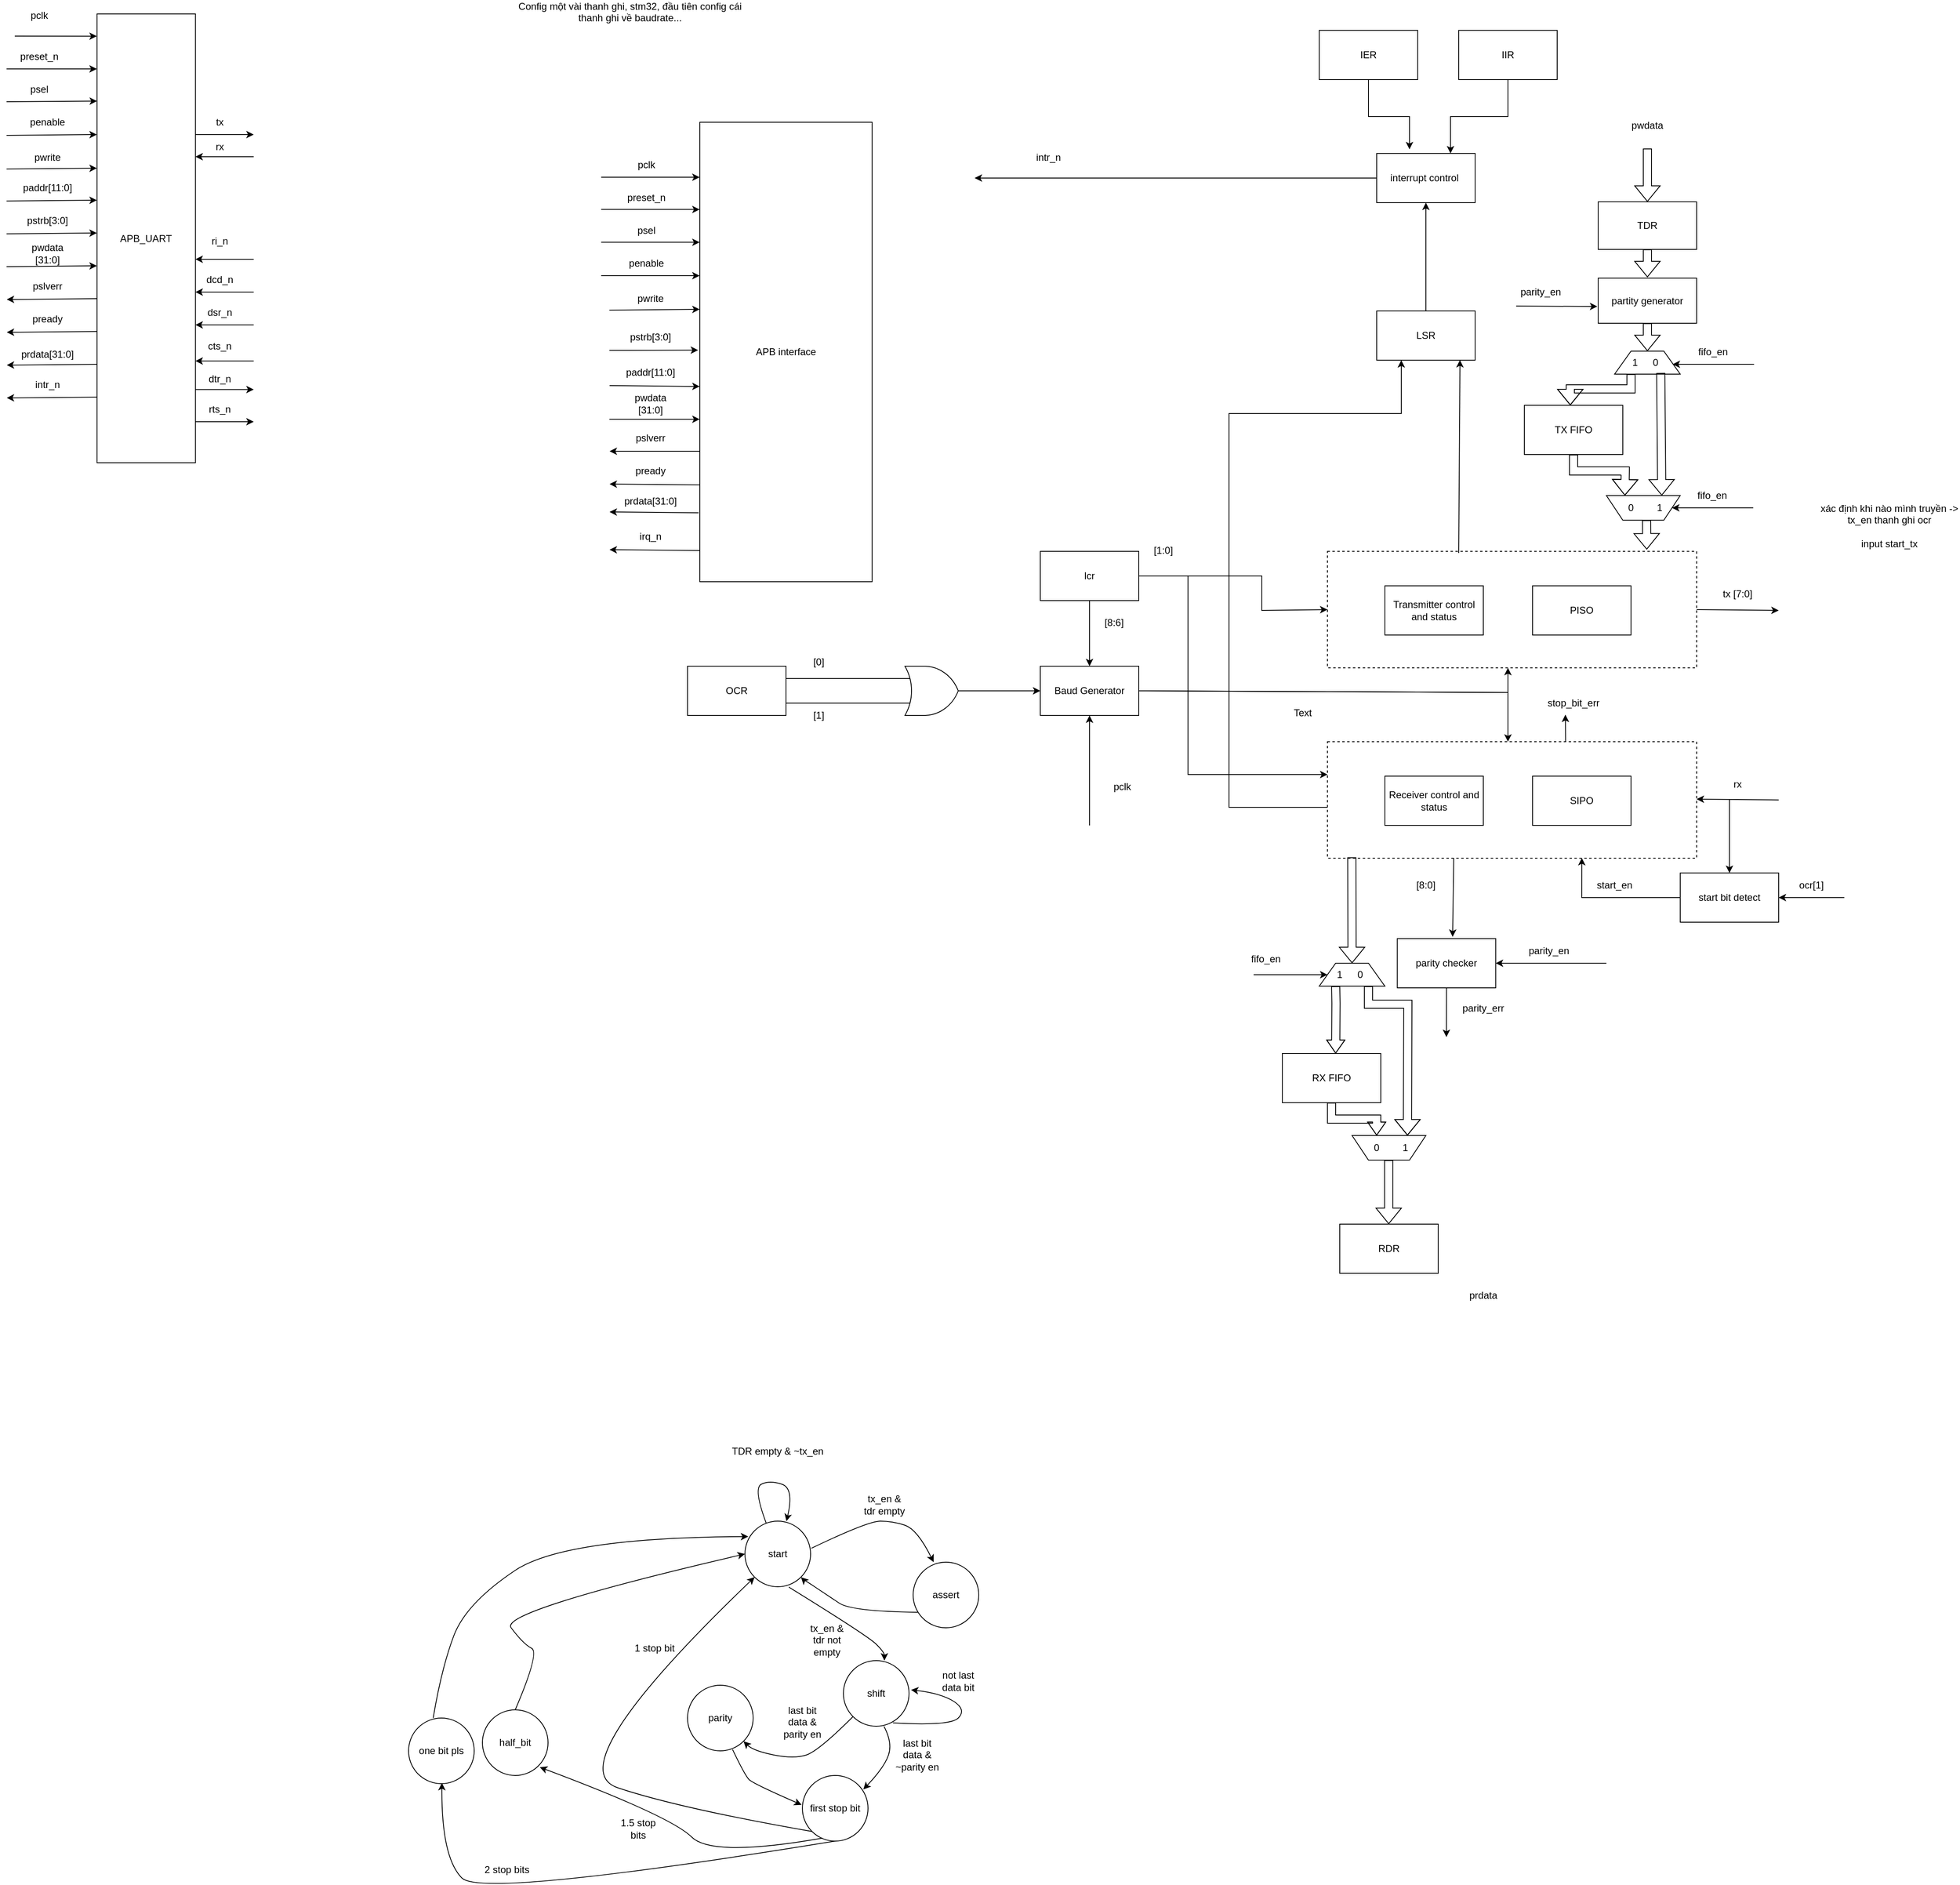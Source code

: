 <mxfile version="26.2.4">
  <diagram name="Page-1" id="np8F5yze64pvBMYvmyYH">
    <mxGraphModel dx="3768" dy="2157" grid="1" gridSize="10" guides="1" tooltips="1" connect="1" arrows="1" fold="1" page="1" pageScale="1" pageWidth="850" pageHeight="1100" math="0" shadow="0">
      <root>
        <mxCell id="0" />
        <mxCell id="1" parent="0" />
        <mxCell id="1VqnRmr5JCNI11UB_sJ3-29" value="APB_UART" style="rounded=0;whiteSpace=wrap;html=1;" parent="1" vertex="1">
          <mxGeometry x="-1129.76" y="-527" width="120" height="547" as="geometry" />
        </mxCell>
        <mxCell id="1VqnRmr5JCNI11UB_sJ3-30" value="" style="endArrow=classic;html=1;rounded=0;entryX=0;entryY=0.156;entryDx=0;entryDy=0;entryPerimeter=0;" parent="1" edge="1">
          <mxGeometry width="50" height="50" relative="1" as="geometry">
            <mxPoint x="-1230" y="-500" as="sourcePoint" />
            <mxPoint x="-1130" y="-499.92" as="targetPoint" />
          </mxGeometry>
        </mxCell>
        <mxCell id="1VqnRmr5JCNI11UB_sJ3-31" value="" style="endArrow=classic;html=1;rounded=0;exitX=0.99;exitY=0.123;exitDx=0;exitDy=0;exitPerimeter=0;" parent="1" edge="1">
          <mxGeometry width="50" height="50" relative="1" as="geometry">
            <mxPoint x="-1240" y="-460" as="sourcePoint" />
            <mxPoint x="-1130" y="-460" as="targetPoint" />
          </mxGeometry>
        </mxCell>
        <mxCell id="1VqnRmr5JCNI11UB_sJ3-35" value="pclk" style="text;html=1;align=center;verticalAlign=middle;whiteSpace=wrap;rounded=0;" parent="1" vertex="1">
          <mxGeometry x="-1230" y="-540" width="60" height="30" as="geometry" />
        </mxCell>
        <mxCell id="1VqnRmr5JCNI11UB_sJ3-36" value="preset_n" style="text;html=1;align=center;verticalAlign=middle;whiteSpace=wrap;rounded=0;" parent="1" vertex="1">
          <mxGeometry x="-1230" y="-490" width="60" height="30" as="geometry" />
        </mxCell>
        <mxCell id="1VqnRmr5JCNI11UB_sJ3-37" value="" style="endArrow=classic;html=1;rounded=0;exitX=0.99;exitY=0.123;exitDx=0;exitDy=0;exitPerimeter=0;entryX=0.002;entryY=0.34;entryDx=0;entryDy=0;entryPerimeter=0;" parent="1" edge="1">
          <mxGeometry width="50" height="50" relative="1" as="geometry">
            <mxPoint x="-1240" y="-420" as="sourcePoint" />
            <mxPoint x="-1129.76" y="-420.8" as="targetPoint" />
          </mxGeometry>
        </mxCell>
        <mxCell id="1VqnRmr5JCNI11UB_sJ3-38" value="psel" style="text;html=1;align=center;verticalAlign=middle;whiteSpace=wrap;rounded=0;" parent="1" vertex="1">
          <mxGeometry x="-1230" y="-450" width="60" height="30" as="geometry" />
        </mxCell>
        <mxCell id="1VqnRmr5JCNI11UB_sJ3-43" value="" style="endArrow=classic;html=1;rounded=0;exitX=0.99;exitY=0.123;exitDx=0;exitDy=0;exitPerimeter=0;entryX=0.002;entryY=0.34;entryDx=0;entryDy=0;entryPerimeter=0;" parent="1" edge="1">
          <mxGeometry width="50" height="50" relative="1" as="geometry">
            <mxPoint x="-1240" y="-379" as="sourcePoint" />
            <mxPoint x="-1130" y="-380" as="targetPoint" />
          </mxGeometry>
        </mxCell>
        <mxCell id="1VqnRmr5JCNI11UB_sJ3-44" value="penable" style="text;html=1;align=center;verticalAlign=middle;whiteSpace=wrap;rounded=0;" parent="1" vertex="1">
          <mxGeometry x="-1220" y="-410" width="60" height="30" as="geometry" />
        </mxCell>
        <mxCell id="1VqnRmr5JCNI11UB_sJ3-45" value="" style="endArrow=classic;html=1;rounded=0;exitX=0.99;exitY=0.123;exitDx=0;exitDy=0;exitPerimeter=0;entryX=0.002;entryY=0.34;entryDx=0;entryDy=0;entryPerimeter=0;" parent="1" edge="1">
          <mxGeometry width="50" height="50" relative="1" as="geometry">
            <mxPoint x="-1240" y="-338" as="sourcePoint" />
            <mxPoint x="-1130" y="-339" as="targetPoint" />
          </mxGeometry>
        </mxCell>
        <mxCell id="1VqnRmr5JCNI11UB_sJ3-46" value="pwrite" style="text;html=1;align=center;verticalAlign=middle;whiteSpace=wrap;rounded=0;" parent="1" vertex="1">
          <mxGeometry x="-1220" y="-367" width="60" height="30" as="geometry" />
        </mxCell>
        <mxCell id="1VqnRmr5JCNI11UB_sJ3-47" value="" style="endArrow=classic;html=1;rounded=0;exitX=0.99;exitY=0.123;exitDx=0;exitDy=0;exitPerimeter=0;entryX=0.002;entryY=0.34;entryDx=0;entryDy=0;entryPerimeter=0;" parent="1" edge="1">
          <mxGeometry width="50" height="50" relative="1" as="geometry">
            <mxPoint x="-1240" y="-299" as="sourcePoint" />
            <mxPoint x="-1130" y="-300" as="targetPoint" />
          </mxGeometry>
        </mxCell>
        <mxCell id="1VqnRmr5JCNI11UB_sJ3-48" value="paddr[11:0]" style="text;html=1;align=center;verticalAlign=middle;whiteSpace=wrap;rounded=0;" parent="1" vertex="1">
          <mxGeometry x="-1220" y="-330" width="60" height="30" as="geometry" />
        </mxCell>
        <mxCell id="1VqnRmr5JCNI11UB_sJ3-49" value="" style="endArrow=classic;html=1;rounded=0;exitX=0.99;exitY=0.123;exitDx=0;exitDy=0;exitPerimeter=0;entryX=0.002;entryY=0.34;entryDx=0;entryDy=0;entryPerimeter=0;" parent="1" edge="1">
          <mxGeometry width="50" height="50" relative="1" as="geometry">
            <mxPoint x="-1240" y="-259" as="sourcePoint" />
            <mxPoint x="-1130" y="-260" as="targetPoint" />
          </mxGeometry>
        </mxCell>
        <mxCell id="1VqnRmr5JCNI11UB_sJ3-50" value="pstrb[3:0]" style="text;html=1;align=center;verticalAlign=middle;whiteSpace=wrap;rounded=0;" parent="1" vertex="1">
          <mxGeometry x="-1220" y="-290" width="60" height="30" as="geometry" />
        </mxCell>
        <mxCell id="1VqnRmr5JCNI11UB_sJ3-51" value="" style="endArrow=classic;html=1;rounded=0;exitX=0.99;exitY=0.123;exitDx=0;exitDy=0;exitPerimeter=0;entryX=0.002;entryY=0.34;entryDx=0;entryDy=0;entryPerimeter=0;" parent="1" edge="1">
          <mxGeometry width="50" height="50" relative="1" as="geometry">
            <mxPoint x="-1240" y="-219" as="sourcePoint" />
            <mxPoint x="-1130" y="-220" as="targetPoint" />
          </mxGeometry>
        </mxCell>
        <mxCell id="1VqnRmr5JCNI11UB_sJ3-52" value="pwdata [31:0]" style="text;html=1;align=center;verticalAlign=middle;whiteSpace=wrap;rounded=0;" parent="1" vertex="1">
          <mxGeometry x="-1220" y="-250" width="60" height="30" as="geometry" />
        </mxCell>
        <mxCell id="1VqnRmr5JCNI11UB_sJ3-53" value="" style="endArrow=classic;html=1;rounded=0;exitX=0.99;exitY=0.123;exitDx=0;exitDy=0;exitPerimeter=0;entryX=0.002;entryY=0.34;entryDx=0;entryDy=0;entryPerimeter=0;" parent="1" edge="1">
          <mxGeometry width="50" height="50" relative="1" as="geometry">
            <mxPoint x="-1129.76" y="-180" as="sourcePoint" />
            <mxPoint x="-1239.76" y="-179" as="targetPoint" />
          </mxGeometry>
        </mxCell>
        <mxCell id="1VqnRmr5JCNI11UB_sJ3-54" value="pslverr" style="text;html=1;align=center;verticalAlign=middle;whiteSpace=wrap;rounded=0;" parent="1" vertex="1">
          <mxGeometry x="-1220" y="-210" width="60" height="30" as="geometry" />
        </mxCell>
        <mxCell id="1VqnRmr5JCNI11UB_sJ3-56" value="" style="endArrow=classic;html=1;rounded=0;exitX=0.99;exitY=0.123;exitDx=0;exitDy=0;exitPerimeter=0;entryX=0.002;entryY=0.34;entryDx=0;entryDy=0;entryPerimeter=0;" parent="1" edge="1">
          <mxGeometry width="50" height="50" relative="1" as="geometry">
            <mxPoint x="-1129.76" y="-140" as="sourcePoint" />
            <mxPoint x="-1239.76" y="-139" as="targetPoint" />
          </mxGeometry>
        </mxCell>
        <mxCell id="1VqnRmr5JCNI11UB_sJ3-57" value="pready" style="text;html=1;align=center;verticalAlign=middle;whiteSpace=wrap;rounded=0;" parent="1" vertex="1">
          <mxGeometry x="-1220" y="-170" width="60" height="30" as="geometry" />
        </mxCell>
        <mxCell id="1VqnRmr5JCNI11UB_sJ3-58" value="" style="endArrow=classic;html=1;rounded=0;exitX=0.99;exitY=0.123;exitDx=0;exitDy=0;exitPerimeter=0;entryX=0.002;entryY=0.34;entryDx=0;entryDy=0;entryPerimeter=0;" parent="1" edge="1">
          <mxGeometry width="50" height="50" relative="1" as="geometry">
            <mxPoint x="-1129.76" y="-100" as="sourcePoint" />
            <mxPoint x="-1239.76" y="-99" as="targetPoint" />
          </mxGeometry>
        </mxCell>
        <mxCell id="1VqnRmr5JCNI11UB_sJ3-59" value="prdata[31:0]" style="text;html=1;align=center;verticalAlign=middle;whiteSpace=wrap;rounded=0;" parent="1" vertex="1">
          <mxGeometry x="-1220" y="-127" width="60" height="30" as="geometry" />
        </mxCell>
        <mxCell id="1VqnRmr5JCNI11UB_sJ3-64" value="" style="endArrow=classic;html=1;rounded=0;exitX=0.99;exitY=0.156;exitDx=0;exitDy=0;exitPerimeter=0;" parent="1" edge="1">
          <mxGeometry width="50" height="50" relative="1" as="geometry">
            <mxPoint x="-1009.76" y="-380" as="sourcePoint" />
            <mxPoint x="-938.76" y="-380" as="targetPoint" />
          </mxGeometry>
        </mxCell>
        <mxCell id="1VqnRmr5JCNI11UB_sJ3-65" value="tx" style="text;html=1;align=center;verticalAlign=middle;whiteSpace=wrap;rounded=0;" parent="1" vertex="1">
          <mxGeometry x="-1009.76" y="-410" width="60" height="30" as="geometry" />
        </mxCell>
        <mxCell id="1VqnRmr5JCNI11UB_sJ3-71" value="" style="endArrow=classic;html=1;rounded=0;exitX=0.99;exitY=0.156;exitDx=0;exitDy=0;exitPerimeter=0;" parent="1" edge="1">
          <mxGeometry width="50" height="50" relative="1" as="geometry">
            <mxPoint x="-938.76" y="-228" as="sourcePoint" />
            <mxPoint x="-1009.76" y="-228" as="targetPoint" />
          </mxGeometry>
        </mxCell>
        <mxCell id="1VqnRmr5JCNI11UB_sJ3-72" value="ri_n" style="text;html=1;align=center;verticalAlign=middle;whiteSpace=wrap;rounded=0;" parent="1" vertex="1">
          <mxGeometry x="-1009.76" y="-265" width="60" height="30" as="geometry" />
        </mxCell>
        <mxCell id="1VqnRmr5JCNI11UB_sJ3-73" value="" style="endArrow=classic;html=1;rounded=0;exitX=0.99;exitY=0.156;exitDx=0;exitDy=0;exitPerimeter=0;" parent="1" edge="1">
          <mxGeometry width="50" height="50" relative="1" as="geometry">
            <mxPoint x="-938.76" y="-188" as="sourcePoint" />
            <mxPoint x="-1009.76" y="-188" as="targetPoint" />
          </mxGeometry>
        </mxCell>
        <mxCell id="1VqnRmr5JCNI11UB_sJ3-74" value="dcd_n" style="text;html=1;align=center;verticalAlign=middle;whiteSpace=wrap;rounded=0;" parent="1" vertex="1">
          <mxGeometry x="-1009.76" y="-218" width="60" height="30" as="geometry" />
        </mxCell>
        <mxCell id="1VqnRmr5JCNI11UB_sJ3-75" value="" style="endArrow=classic;html=1;rounded=0;exitX=0.99;exitY=0.156;exitDx=0;exitDy=0;exitPerimeter=0;" parent="1" edge="1">
          <mxGeometry width="50" height="50" relative="1" as="geometry">
            <mxPoint x="-938.76" y="-148" as="sourcePoint" />
            <mxPoint x="-1009.76" y="-148" as="targetPoint" />
          </mxGeometry>
        </mxCell>
        <mxCell id="1VqnRmr5JCNI11UB_sJ3-76" value="dsr_n" style="text;html=1;align=center;verticalAlign=middle;whiteSpace=wrap;rounded=0;" parent="1" vertex="1">
          <mxGeometry x="-1009.76" y="-178" width="60" height="30" as="geometry" />
        </mxCell>
        <mxCell id="1VqnRmr5JCNI11UB_sJ3-77" value="APB interface" style="rounded=0;whiteSpace=wrap;html=1;" parent="1" vertex="1">
          <mxGeometry x="-395" y="-395" width="210" height="560" as="geometry" />
        </mxCell>
        <mxCell id="1VqnRmr5JCNI11UB_sJ3-79" value="" style="endArrow=classic;html=1;rounded=0;" parent="1" edge="1">
          <mxGeometry width="50" height="50" relative="1" as="geometry">
            <mxPoint x="-515.24" y="-328" as="sourcePoint" />
            <mxPoint x="-395.24" y="-328" as="targetPoint" />
          </mxGeometry>
        </mxCell>
        <mxCell id="1VqnRmr5JCNI11UB_sJ3-80" value="pclk" style="text;html=1;align=center;verticalAlign=middle;whiteSpace=wrap;rounded=0;" parent="1" vertex="1">
          <mxGeometry x="-490.24" y="-358" width="60" height="30" as="geometry" />
        </mxCell>
        <mxCell id="1VqnRmr5JCNI11UB_sJ3-82" value="" style="endArrow=classic;html=1;rounded=0;" parent="1" edge="1">
          <mxGeometry width="50" height="50" relative="1" as="geometry">
            <mxPoint x="-515.24" y="-288.69" as="sourcePoint" />
            <mxPoint x="-395.24" y="-288.69" as="targetPoint" />
          </mxGeometry>
        </mxCell>
        <mxCell id="1VqnRmr5JCNI11UB_sJ3-83" value="preset_n" style="text;html=1;align=center;verticalAlign=middle;whiteSpace=wrap;rounded=0;" parent="1" vertex="1">
          <mxGeometry x="-490.24" y="-318" width="60" height="30" as="geometry" />
        </mxCell>
        <mxCell id="1VqnRmr5JCNI11UB_sJ3-84" value="" style="endArrow=classic;html=1;rounded=0;" parent="1" edge="1">
          <mxGeometry width="50" height="50" relative="1" as="geometry">
            <mxPoint x="-515.24" y="-248.69" as="sourcePoint" />
            <mxPoint x="-395.24" y="-248.69" as="targetPoint" />
          </mxGeometry>
        </mxCell>
        <mxCell id="1VqnRmr5JCNI11UB_sJ3-85" value="psel" style="text;html=1;align=center;verticalAlign=middle;whiteSpace=wrap;rounded=0;" parent="1" vertex="1">
          <mxGeometry x="-490.24" y="-278" width="60" height="30" as="geometry" />
        </mxCell>
        <mxCell id="1VqnRmr5JCNI11UB_sJ3-86" value="" style="endArrow=classic;html=1;rounded=0;" parent="1" edge="1">
          <mxGeometry width="50" height="50" relative="1" as="geometry">
            <mxPoint x="-515.24" y="-208" as="sourcePoint" />
            <mxPoint x="-395.24" y="-208" as="targetPoint" />
          </mxGeometry>
        </mxCell>
        <mxCell id="1VqnRmr5JCNI11UB_sJ3-87" value="penable" style="text;html=1;align=center;verticalAlign=middle;whiteSpace=wrap;rounded=0;" parent="1" vertex="1">
          <mxGeometry x="-490.24" y="-238" width="60" height="30" as="geometry" />
        </mxCell>
        <mxCell id="1VqnRmr5JCNI11UB_sJ3-89" value="" style="endArrow=classic;html=1;rounded=0;exitX=0.99;exitY=0.123;exitDx=0;exitDy=0;exitPerimeter=0;entryX=0.002;entryY=0.34;entryDx=0;entryDy=0;entryPerimeter=0;" parent="1" edge="1">
          <mxGeometry width="50" height="50" relative="1" as="geometry">
            <mxPoint x="-505.24" y="-166" as="sourcePoint" />
            <mxPoint x="-395.24" y="-167" as="targetPoint" />
          </mxGeometry>
        </mxCell>
        <mxCell id="1VqnRmr5JCNI11UB_sJ3-90" value="pwrite" style="text;html=1;align=center;verticalAlign=middle;whiteSpace=wrap;rounded=0;" parent="1" vertex="1">
          <mxGeometry x="-485.24" y="-195" width="60" height="30" as="geometry" />
        </mxCell>
        <mxCell id="1VqnRmr5JCNI11UB_sJ3-93" value="" style="endArrow=classic;html=1;rounded=0;exitX=0.99;exitY=0.123;exitDx=0;exitDy=0;exitPerimeter=0;entryX=-0.01;entryY=0.496;entryDx=0;entryDy=0;entryPerimeter=0;" parent="1" target="1VqnRmr5JCNI11UB_sJ3-77" edge="1">
          <mxGeometry width="50" height="50" relative="1" as="geometry">
            <mxPoint x="-505.24" y="-117" as="sourcePoint" />
            <mxPoint x="-395.24" y="-118" as="targetPoint" />
          </mxGeometry>
        </mxCell>
        <mxCell id="1VqnRmr5JCNI11UB_sJ3-94" value="pstrb[3:0]" style="text;html=1;align=center;verticalAlign=middle;whiteSpace=wrap;rounded=0;" parent="1" vertex="1">
          <mxGeometry x="-485.24" y="-148" width="60" height="30" as="geometry" />
        </mxCell>
        <mxCell id="1VqnRmr5JCNI11UB_sJ3-100" value="" style="endArrow=classic;html=1;rounded=0;entryX=0.002;entryY=0.34;entryDx=0;entryDy=0;entryPerimeter=0;" parent="1" edge="1">
          <mxGeometry width="50" height="50" relative="1" as="geometry">
            <mxPoint x="-395.24" y="6" as="sourcePoint" />
            <mxPoint x="-505" y="6" as="targetPoint" />
          </mxGeometry>
        </mxCell>
        <mxCell id="1VqnRmr5JCNI11UB_sJ3-101" value="pslverr" style="text;html=1;align=center;verticalAlign=middle;whiteSpace=wrap;rounded=0;" parent="1" vertex="1">
          <mxGeometry x="-485.24" y="-25" width="60" height="30" as="geometry" />
        </mxCell>
        <mxCell id="1VqnRmr5JCNI11UB_sJ3-102" value="" style="endArrow=classic;html=1;rounded=0;entryX=0.002;entryY=0.34;entryDx=0;entryDy=0;entryPerimeter=0;" parent="1" edge="1">
          <mxGeometry width="50" height="50" relative="1" as="geometry">
            <mxPoint x="-395.24" y="47" as="sourcePoint" />
            <mxPoint x="-505" y="46" as="targetPoint" />
          </mxGeometry>
        </mxCell>
        <mxCell id="1VqnRmr5JCNI11UB_sJ3-103" value="pready" style="text;html=1;align=center;verticalAlign=middle;whiteSpace=wrap;rounded=0;" parent="1" vertex="1">
          <mxGeometry x="-485.24" y="15" width="60" height="30" as="geometry" />
        </mxCell>
        <mxCell id="1VqnRmr5JCNI11UB_sJ3-105" value="" style="endArrow=classic;html=1;rounded=0;exitX=0.99;exitY=0.123;exitDx=0;exitDy=0;exitPerimeter=0;entryX=0.002;entryY=0.34;entryDx=0;entryDy=0;entryPerimeter=0;" parent="1" edge="1">
          <mxGeometry width="50" height="50" relative="1" as="geometry">
            <mxPoint x="-1129.76" y="-60" as="sourcePoint" />
            <mxPoint x="-1239.76" y="-59" as="targetPoint" />
          </mxGeometry>
        </mxCell>
        <mxCell id="1VqnRmr5JCNI11UB_sJ3-106" value="intr_n" style="text;html=1;align=center;verticalAlign=middle;whiteSpace=wrap;rounded=0;" parent="1" vertex="1">
          <mxGeometry x="-1220" y="-90" width="60" height="30" as="geometry" />
        </mxCell>
        <mxCell id="d_So5S2zxZX55YxeyeI3-5" value="" style="endArrow=classic;html=1;rounded=0;exitX=0.99;exitY=0.123;exitDx=0;exitDy=0;exitPerimeter=0;" parent="1" edge="1">
          <mxGeometry width="50" height="50" relative="1" as="geometry">
            <mxPoint x="-505" y="-74" as="sourcePoint" />
            <mxPoint x="-395.24" y="-73" as="targetPoint" />
          </mxGeometry>
        </mxCell>
        <mxCell id="d_So5S2zxZX55YxeyeI3-6" value="paddr[11:0]" style="text;html=1;align=center;verticalAlign=middle;whiteSpace=wrap;rounded=0;" parent="1" vertex="1">
          <mxGeometry x="-485" y="-105" width="60" height="30" as="geometry" />
        </mxCell>
        <mxCell id="d_So5S2zxZX55YxeyeI3-7" value="" style="endArrow=classic;html=1;rounded=0;" parent="1" edge="1">
          <mxGeometry width="50" height="50" relative="1" as="geometry">
            <mxPoint x="-505.24" y="-33" as="sourcePoint" />
            <mxPoint x="-395.24" y="-33" as="targetPoint" />
          </mxGeometry>
        </mxCell>
        <mxCell id="d_So5S2zxZX55YxeyeI3-8" value="pwdata [31:0]" style="text;html=1;align=center;verticalAlign=middle;whiteSpace=wrap;rounded=0;" parent="1" vertex="1">
          <mxGeometry x="-485" y="-67" width="60" height="30" as="geometry" />
        </mxCell>
        <mxCell id="d_So5S2zxZX55YxeyeI3-9" value="" style="endArrow=classic;html=1;rounded=0;exitX=-0.007;exitY=0.85;exitDx=0;exitDy=0;exitPerimeter=0;entryX=0.002;entryY=0.34;entryDx=0;entryDy=0;entryPerimeter=0;" parent="1" source="1VqnRmr5JCNI11UB_sJ3-77" edge="1">
          <mxGeometry width="50" height="50" relative="1" as="geometry">
            <mxPoint x="-395" y="79" as="sourcePoint" />
            <mxPoint x="-505" y="80" as="targetPoint" />
          </mxGeometry>
        </mxCell>
        <mxCell id="d_So5S2zxZX55YxeyeI3-10" value="prdata[31:0]" style="text;html=1;align=center;verticalAlign=middle;whiteSpace=wrap;rounded=0;" parent="1" vertex="1">
          <mxGeometry x="-485.24" y="52" width="60" height="30" as="geometry" />
        </mxCell>
        <mxCell id="d_So5S2zxZX55YxeyeI3-11" value="" style="endArrow=classic;html=1;rounded=0;entryX=0.002;entryY=0.34;entryDx=0;entryDy=0;entryPerimeter=0;" parent="1" edge="1">
          <mxGeometry width="50" height="50" relative="1" as="geometry">
            <mxPoint x="-395.24" y="127" as="sourcePoint" />
            <mxPoint x="-505" y="126" as="targetPoint" />
          </mxGeometry>
        </mxCell>
        <mxCell id="d_So5S2zxZX55YxeyeI3-12" value="irq_n" style="text;html=1;align=center;verticalAlign=middle;whiteSpace=wrap;rounded=0;" parent="1" vertex="1">
          <mxGeometry x="-485.24" y="95" width="60" height="30" as="geometry" />
        </mxCell>
        <mxCell id="d_So5S2zxZX55YxeyeI3-14" value="" style="endArrow=classic;html=1;rounded=0;exitX=0.99;exitY=0.156;exitDx=0;exitDy=0;exitPerimeter=0;" parent="1" edge="1">
          <mxGeometry width="50" height="50" relative="1" as="geometry">
            <mxPoint x="-1009.76" y="-69.24" as="sourcePoint" />
            <mxPoint x="-938.76" y="-69.24" as="targetPoint" />
          </mxGeometry>
        </mxCell>
        <mxCell id="d_So5S2zxZX55YxeyeI3-15" value="dtr_n" style="text;html=1;align=center;verticalAlign=middle;whiteSpace=wrap;rounded=0;" parent="1" vertex="1">
          <mxGeometry x="-1009.76" y="-97" width="60" height="30" as="geometry" />
        </mxCell>
        <mxCell id="d_So5S2zxZX55YxeyeI3-16" value="" style="endArrow=classic;html=1;rounded=0;exitX=0.99;exitY=0.156;exitDx=0;exitDy=0;exitPerimeter=0;" parent="1" edge="1">
          <mxGeometry width="50" height="50" relative="1" as="geometry">
            <mxPoint x="-938.76" y="-353" as="sourcePoint" />
            <mxPoint x="-1009.76" y="-353" as="targetPoint" />
          </mxGeometry>
        </mxCell>
        <mxCell id="d_So5S2zxZX55YxeyeI3-17" value="rx" style="text;html=1;align=center;verticalAlign=middle;whiteSpace=wrap;rounded=0;" parent="1" vertex="1">
          <mxGeometry x="-1009.76" y="-380" width="60" height="30" as="geometry" />
        </mxCell>
        <mxCell id="d_So5S2zxZX55YxeyeI3-18" value="" style="endArrow=classic;html=1;rounded=0;exitX=0.99;exitY=0.156;exitDx=0;exitDy=0;exitPerimeter=0;" parent="1" edge="1">
          <mxGeometry width="50" height="50" relative="1" as="geometry">
            <mxPoint x="-938.76" y="-104" as="sourcePoint" />
            <mxPoint x="-1009.76" y="-104" as="targetPoint" />
          </mxGeometry>
        </mxCell>
        <mxCell id="d_So5S2zxZX55YxeyeI3-19" value="cts_n" style="text;html=1;align=center;verticalAlign=middle;whiteSpace=wrap;rounded=0;" parent="1" vertex="1">
          <mxGeometry x="-1009.76" y="-137" width="60" height="30" as="geometry" />
        </mxCell>
        <mxCell id="d_So5S2zxZX55YxeyeI3-20" value="" style="endArrow=classic;html=1;rounded=0;exitX=0.99;exitY=0.156;exitDx=0;exitDy=0;exitPerimeter=0;" parent="1" edge="1">
          <mxGeometry width="50" height="50" relative="1" as="geometry">
            <mxPoint x="-1009.76" y="-30" as="sourcePoint" />
            <mxPoint x="-938.76" y="-30" as="targetPoint" />
          </mxGeometry>
        </mxCell>
        <mxCell id="d_So5S2zxZX55YxeyeI3-21" value="rts_n" style="text;html=1;align=center;verticalAlign=middle;whiteSpace=wrap;rounded=0;" parent="1" vertex="1">
          <mxGeometry x="-1009.76" y="-60" width="60" height="30" as="geometry" />
        </mxCell>
        <mxCell id="3lE1MoDI03oaOSGrE67h-3" value="start" style="ellipse;whiteSpace=wrap;html=1;aspect=fixed;" parent="1" vertex="1">
          <mxGeometry x="-340" y="1310" width="80" height="80" as="geometry" />
        </mxCell>
        <mxCell id="3lE1MoDI03oaOSGrE67h-5" value="" style="curved=1;endArrow=classic;html=1;rounded=0;entryX=0.632;entryY=0.001;entryDx=0;entryDy=0;entryPerimeter=0;" parent="1" source="3lE1MoDI03oaOSGrE67h-3" target="3lE1MoDI03oaOSGrE67h-3" edge="1">
          <mxGeometry width="50" height="50" relative="1" as="geometry">
            <mxPoint x="-280" y="1310" as="sourcePoint" />
            <mxPoint x="-230" y="1260" as="targetPoint" />
            <Array as="points">
              <mxPoint x="-330" y="1270" />
              <mxPoint x="-310" y="1260" />
              <mxPoint x="-280" y="1270" />
            </Array>
          </mxGeometry>
        </mxCell>
        <mxCell id="3lE1MoDI03oaOSGrE67h-6" value="TDR empty &amp;amp; ~tx_en" style="text;html=1;align=center;verticalAlign=middle;whiteSpace=wrap;rounded=0;" parent="1" vertex="1">
          <mxGeometry x="-360" y="1210" width="120" height="30" as="geometry" />
        </mxCell>
        <mxCell id="3lE1MoDI03oaOSGrE67h-7" value="" style="curved=1;endArrow=classic;html=1;rounded=0;exitX=1.013;exitY=0.413;exitDx=0;exitDy=0;exitPerimeter=0;" parent="1" source="3lE1MoDI03oaOSGrE67h-3" edge="1">
          <mxGeometry width="50" height="50" relative="1" as="geometry">
            <mxPoint x="-164" y="1363" as="sourcePoint" />
            <mxPoint x="-110" y="1360" as="targetPoint" />
            <Array as="points">
              <mxPoint x="-190" y="1310" />
              <mxPoint x="-160" y="1310" />
              <mxPoint x="-130" y="1320" />
            </Array>
          </mxGeometry>
        </mxCell>
        <mxCell id="3lE1MoDI03oaOSGrE67h-8" value="assert" style="ellipse;whiteSpace=wrap;html=1;aspect=fixed;" parent="1" vertex="1">
          <mxGeometry x="-135" y="1360" width="80" height="80" as="geometry" />
        </mxCell>
        <mxCell id="3lE1MoDI03oaOSGrE67h-9" value="tx_en &amp;amp; tdr empty" style="text;html=1;align=center;verticalAlign=middle;whiteSpace=wrap;rounded=0;" parent="1" vertex="1">
          <mxGeometry x="-200" y="1275" width="60" height="30" as="geometry" />
        </mxCell>
        <mxCell id="3lE1MoDI03oaOSGrE67h-10" value="" style="curved=1;endArrow=classic;html=1;rounded=0;exitX=0.069;exitY=0.764;exitDx=0;exitDy=0;exitPerimeter=0;" parent="1" source="3lE1MoDI03oaOSGrE67h-8" target="3lE1MoDI03oaOSGrE67h-3" edge="1">
          <mxGeometry width="50" height="50" relative="1" as="geometry">
            <mxPoint x="-260" y="1420" as="sourcePoint" />
            <mxPoint x="-210" y="1370" as="targetPoint" />
            <Array as="points">
              <mxPoint x="-210" y="1420" />
              <mxPoint x="-240" y="1400" />
              <mxPoint x="-270" y="1380" />
            </Array>
          </mxGeometry>
        </mxCell>
        <mxCell id="3lE1MoDI03oaOSGrE67h-11" value="" style="curved=1;endArrow=classic;html=1;rounded=0;exitX=0.669;exitY=1.005;exitDx=0;exitDy=0;exitPerimeter=0;" parent="1" source="3lE1MoDI03oaOSGrE67h-3" edge="1">
          <mxGeometry width="50" height="50" relative="1" as="geometry">
            <mxPoint x="-299" y="1493" as="sourcePoint" />
            <mxPoint x="-170" y="1480" as="targetPoint" />
            <Array as="points">
              <mxPoint x="-190" y="1450" />
              <mxPoint x="-170" y="1470" />
            </Array>
          </mxGeometry>
        </mxCell>
        <mxCell id="3lE1MoDI03oaOSGrE67h-12" value="shift" style="ellipse;whiteSpace=wrap;html=1;aspect=fixed;" parent="1" vertex="1">
          <mxGeometry x="-220" y="1480" width="80" height="80" as="geometry" />
        </mxCell>
        <mxCell id="3lE1MoDI03oaOSGrE67h-13" value="tx_en &amp;amp; tdr not empty" style="text;html=1;align=center;verticalAlign=middle;whiteSpace=wrap;rounded=0;" parent="1" vertex="1">
          <mxGeometry x="-270" y="1440" width="60" height="30" as="geometry" />
        </mxCell>
        <mxCell id="3lE1MoDI03oaOSGrE67h-15" value="" style="curved=1;endArrow=classic;html=1;rounded=0;exitX=0.755;exitY=0.949;exitDx=0;exitDy=0;exitPerimeter=0;entryX=1.03;entryY=0.446;entryDx=0;entryDy=0;entryPerimeter=0;" parent="1" source="3lE1MoDI03oaOSGrE67h-12" target="3lE1MoDI03oaOSGrE67h-12" edge="1">
          <mxGeometry width="50" height="50" relative="1" as="geometry">
            <mxPoint x="-110" y="1580" as="sourcePoint" />
            <mxPoint x="-60" y="1530" as="targetPoint" />
            <Array as="points">
              <mxPoint x="-90" y="1560" />
              <mxPoint x="-70" y="1540" />
              <mxPoint x="-100" y="1520" />
            </Array>
          </mxGeometry>
        </mxCell>
        <mxCell id="3lE1MoDI03oaOSGrE67h-16" value="not last data bit" style="text;html=1;align=center;verticalAlign=middle;whiteSpace=wrap;rounded=0;" parent="1" vertex="1">
          <mxGeometry x="-110" y="1490" width="60" height="30" as="geometry" />
        </mxCell>
        <mxCell id="3lE1MoDI03oaOSGrE67h-17" value="" style="curved=1;endArrow=classic;html=1;rounded=0;exitX=0;exitY=1;exitDx=0;exitDy=0;entryX=1;entryY=1;entryDx=0;entryDy=0;" parent="1" source="3lE1MoDI03oaOSGrE67h-12" target="3lE1MoDI03oaOSGrE67h-18" edge="1">
          <mxGeometry width="50" height="50" relative="1" as="geometry">
            <mxPoint x="-330" y="1570" as="sourcePoint" />
            <mxPoint x="-340" y="1510" as="targetPoint" />
            <Array as="points">
              <mxPoint x="-250" y="1590" />
              <mxPoint x="-280" y="1600" />
              <mxPoint x="-330" y="1590" />
            </Array>
          </mxGeometry>
        </mxCell>
        <mxCell id="3lE1MoDI03oaOSGrE67h-18" value="parity" style="ellipse;whiteSpace=wrap;html=1;aspect=fixed;" parent="1" vertex="1">
          <mxGeometry x="-410" y="1510" width="80" height="80" as="geometry" />
        </mxCell>
        <mxCell id="3lE1MoDI03oaOSGrE67h-19" value="last bit data &amp;amp; parity en" style="text;html=1;align=center;verticalAlign=middle;whiteSpace=wrap;rounded=0;" parent="1" vertex="1">
          <mxGeometry x="-300" y="1540" width="60" height="30" as="geometry" />
        </mxCell>
        <mxCell id="3lE1MoDI03oaOSGrE67h-20" value="first stop bit" style="ellipse;whiteSpace=wrap;html=1;aspect=fixed;" parent="1" vertex="1">
          <mxGeometry x="-270" y="1620" width="80" height="80" as="geometry" />
        </mxCell>
        <mxCell id="3lE1MoDI03oaOSGrE67h-21" value="" style="curved=1;endArrow=classic;html=1;rounded=0;entryX=0.929;entryY=0.212;entryDx=0;entryDy=0;entryPerimeter=0;exitX=0.618;exitY=1.001;exitDx=0;exitDy=0;exitPerimeter=0;" parent="1" source="3lE1MoDI03oaOSGrE67h-12" target="3lE1MoDI03oaOSGrE67h-20" edge="1">
          <mxGeometry width="50" height="50" relative="1" as="geometry">
            <mxPoint x="-185" y="1640" as="sourcePoint" />
            <mxPoint x="-135" y="1590" as="targetPoint" />
            <Array as="points">
              <mxPoint x="-160" y="1580" />
              <mxPoint x="-170" y="1610" />
            </Array>
          </mxGeometry>
        </mxCell>
        <mxCell id="3lE1MoDI03oaOSGrE67h-22" value="last bit data &amp;amp; ~parity en" style="text;html=1;align=center;verticalAlign=middle;whiteSpace=wrap;rounded=0;" parent="1" vertex="1">
          <mxGeometry x="-160" y="1580" width="60" height="30" as="geometry" />
        </mxCell>
        <mxCell id="3lE1MoDI03oaOSGrE67h-24" value="" style="curved=1;endArrow=classic;html=1;rounded=0;exitX=0.686;exitY=0.979;exitDx=0;exitDy=0;entryX=-0.012;entryY=0.447;entryDx=0;entryDy=0;entryPerimeter=0;exitPerimeter=0;" parent="1" source="3lE1MoDI03oaOSGrE67h-18" target="3lE1MoDI03oaOSGrE67h-20" edge="1">
          <mxGeometry width="50" height="50" relative="1" as="geometry">
            <mxPoint x="-350" y="1685" as="sourcePoint" />
            <mxPoint x="-300" y="1635" as="targetPoint" />
            <Array as="points">
              <mxPoint x="-340" y="1620" />
              <mxPoint x="-330" y="1630" />
            </Array>
          </mxGeometry>
        </mxCell>
        <mxCell id="3lE1MoDI03oaOSGrE67h-25" value="" style="curved=1;endArrow=classic;html=1;rounded=0;exitX=0;exitY=1;exitDx=0;exitDy=0;entryX=0;entryY=1;entryDx=0;entryDy=0;" parent="1" source="3lE1MoDI03oaOSGrE67h-20" target="3lE1MoDI03oaOSGrE67h-3" edge="1">
          <mxGeometry width="50" height="50" relative="1" as="geometry">
            <mxPoint x="-260" y="1610" as="sourcePoint" />
            <mxPoint x="-210" y="1560" as="targetPoint" />
            <Array as="points">
              <mxPoint x="-420" y="1660" />
              <mxPoint x="-570" y="1610" />
            </Array>
          </mxGeometry>
        </mxCell>
        <mxCell id="3lE1MoDI03oaOSGrE67h-26" value="1 stop bit" style="text;html=1;align=center;verticalAlign=middle;whiteSpace=wrap;rounded=0;" parent="1" vertex="1">
          <mxGeometry x="-480" y="1450" width="60" height="30" as="geometry" />
        </mxCell>
        <mxCell id="3lE1MoDI03oaOSGrE67h-27" value="" style="curved=1;endArrow=classic;html=1;rounded=0;exitX=0.305;exitY=0.955;exitDx=0;exitDy=0;exitPerimeter=0;" parent="1" source="3lE1MoDI03oaOSGrE67h-20" edge="1">
          <mxGeometry width="50" height="50" relative="1" as="geometry">
            <mxPoint x="-430" y="1720" as="sourcePoint" />
            <mxPoint x="-590" y="1610" as="targetPoint" />
            <Array as="points">
              <mxPoint x="-380" y="1720" />
              <mxPoint x="-430" y="1670" />
            </Array>
          </mxGeometry>
        </mxCell>
        <mxCell id="3lE1MoDI03oaOSGrE67h-28" value="half_bit" style="ellipse;whiteSpace=wrap;html=1;aspect=fixed;" parent="1" vertex="1">
          <mxGeometry x="-660" y="1540" width="80" height="80" as="geometry" />
        </mxCell>
        <mxCell id="3lE1MoDI03oaOSGrE67h-29" value="1.5 stop bits" style="text;html=1;align=center;verticalAlign=middle;whiteSpace=wrap;rounded=0;" parent="1" vertex="1">
          <mxGeometry x="-500" y="1670" width="60" height="30" as="geometry" />
        </mxCell>
        <mxCell id="3lE1MoDI03oaOSGrE67h-33" value="" style="curved=1;endArrow=classic;html=1;rounded=0;exitX=0.5;exitY=1;exitDx=0;exitDy=0;entryX=0.633;entryY=0.989;entryDx=0;entryDy=0;entryPerimeter=0;" parent="1" source="3lE1MoDI03oaOSGrE67h-20" edge="1">
          <mxGeometry width="50" height="50" relative="1" as="geometry">
            <mxPoint x="-710" y="1770" as="sourcePoint" />
            <mxPoint x="-709.36" y="1629.12" as="targetPoint" />
            <Array as="points">
              <mxPoint x="-660" y="1770" />
              <mxPoint x="-710" y="1720" />
            </Array>
          </mxGeometry>
        </mxCell>
        <mxCell id="3lE1MoDI03oaOSGrE67h-34" value="2 stop bits" style="text;html=1;align=center;verticalAlign=middle;whiteSpace=wrap;rounded=0;" parent="1" vertex="1">
          <mxGeometry x="-660" y="1720" width="60" height="30" as="geometry" />
        </mxCell>
        <mxCell id="3lE1MoDI03oaOSGrE67h-35" value="" style="curved=1;endArrow=classic;html=1;rounded=0;exitX=0.5;exitY=0;exitDx=0;exitDy=0;entryX=0;entryY=0.5;entryDx=0;entryDy=0;" parent="1" source="3lE1MoDI03oaOSGrE67h-28" target="3lE1MoDI03oaOSGrE67h-3" edge="1">
          <mxGeometry width="50" height="50" relative="1" as="geometry">
            <mxPoint x="-640" y="1470" as="sourcePoint" />
            <mxPoint x="-590" y="1420" as="targetPoint" />
            <Array as="points">
              <mxPoint x="-590" y="1470" />
              <mxPoint x="-610" y="1460" />
              <mxPoint x="-640" y="1420" />
            </Array>
          </mxGeometry>
        </mxCell>
        <mxCell id="3lE1MoDI03oaOSGrE67h-36" value="" style="curved=1;endArrow=classic;html=1;rounded=0;exitX=0.5;exitY=0;exitDx=0;exitDy=0;entryX=0.05;entryY=0.235;entryDx=0;entryDy=0;entryPerimeter=0;" parent="1" target="3lE1MoDI03oaOSGrE67h-3" edge="1">
          <mxGeometry width="50" height="50" relative="1" as="geometry">
            <mxPoint x="-720" y="1550" as="sourcePoint" />
            <mxPoint x="-710" y="1440" as="targetPoint" />
            <Array as="points">
              <mxPoint x="-710" y="1490" />
              <mxPoint x="-680" y="1410" />
              <mxPoint x="-560" y="1330" />
            </Array>
          </mxGeometry>
        </mxCell>
        <mxCell id="wrKjlKaPE3MGAhRBvSCh-6" value="lcr" style="rounded=0;whiteSpace=wrap;html=1;" parent="1" vertex="1">
          <mxGeometry x="20" y="128" width="120" height="60" as="geometry" />
        </mxCell>
        <mxCell id="wrKjlKaPE3MGAhRBvSCh-7" value="Baud Generator" style="rounded=0;whiteSpace=wrap;html=1;" parent="1" vertex="1">
          <mxGeometry x="20" y="268" width="120" height="60" as="geometry" />
        </mxCell>
        <mxCell id="wrKjlKaPE3MGAhRBvSCh-8" value="" style="endArrow=classic;html=1;rounded=0;exitX=0.5;exitY=1;exitDx=0;exitDy=0;entryX=0.5;entryY=0;entryDx=0;entryDy=0;" parent="1" source="wrKjlKaPE3MGAhRBvSCh-6" target="wrKjlKaPE3MGAhRBvSCh-7" edge="1">
          <mxGeometry width="50" height="50" relative="1" as="geometry">
            <mxPoint x="-180" y="248" as="sourcePoint" />
            <mxPoint x="-30" y="218" as="targetPoint" />
            <Array as="points">
              <mxPoint x="80" y="248" />
            </Array>
          </mxGeometry>
        </mxCell>
        <mxCell id="wrKjlKaPE3MGAhRBvSCh-9" value="[8:6]" style="text;html=1;align=center;verticalAlign=middle;whiteSpace=wrap;rounded=0;" parent="1" vertex="1">
          <mxGeometry x="80.24" y="200" width="60" height="30" as="geometry" />
        </mxCell>
        <mxCell id="wrKjlKaPE3MGAhRBvSCh-10" value="" style="endArrow=classic;html=1;rounded=0;entryX=0.5;entryY=1;entryDx=0;entryDy=0;" parent="1" target="wrKjlKaPE3MGAhRBvSCh-7" edge="1">
          <mxGeometry width="50" height="50" relative="1" as="geometry">
            <mxPoint x="80" y="462.092" as="sourcePoint" />
            <mxPoint x="100" y="338" as="targetPoint" />
          </mxGeometry>
        </mxCell>
        <mxCell id="wrKjlKaPE3MGAhRBvSCh-11" value="pclk" style="text;html=1;align=center;verticalAlign=middle;whiteSpace=wrap;rounded=0;" parent="1" vertex="1">
          <mxGeometry x="90" y="400" width="60" height="30" as="geometry" />
        </mxCell>
        <mxCell id="wrKjlKaPE3MGAhRBvSCh-12" value="" style="endArrow=classic;html=1;rounded=0;entryX=0;entryY=0.5;entryDx=0;entryDy=0;" parent="1" target="wrKjlKaPE3MGAhRBvSCh-7" edge="1">
          <mxGeometry width="50" height="50" relative="1" as="geometry">
            <mxPoint x="-60" y="298" as="sourcePoint" />
            <mxPoint x="10" y="303" as="targetPoint" />
          </mxGeometry>
        </mxCell>
        <mxCell id="wrKjlKaPE3MGAhRBvSCh-14" value="" style="verticalLabelPosition=bottom;shadow=0;dashed=0;align=center;html=1;verticalAlign=top;shape=mxgraph.electrical.logic_gates.logic_gate;operation=or;" parent="1" vertex="1">
          <mxGeometry x="-160" y="268" width="100" height="60" as="geometry" />
        </mxCell>
        <mxCell id="wrKjlKaPE3MGAhRBvSCh-15" value="OCR" style="rounded=0;whiteSpace=wrap;html=1;" parent="1" vertex="1">
          <mxGeometry x="-410.0" y="268" width="120" height="60" as="geometry" />
        </mxCell>
        <mxCell id="wrKjlKaPE3MGAhRBvSCh-16" value="" style="endArrow=none;html=1;rounded=0;entryX=0;entryY=0.75;entryDx=0;entryDy=0;entryPerimeter=0;" parent="1" target="wrKjlKaPE3MGAhRBvSCh-14" edge="1">
          <mxGeometry width="50" height="50" relative="1" as="geometry">
            <mxPoint x="-290" y="313" as="sourcePoint" />
            <mxPoint x="-160" y="280" as="targetPoint" />
          </mxGeometry>
        </mxCell>
        <mxCell id="wrKjlKaPE3MGAhRBvSCh-18" value="" style="endArrow=none;html=1;rounded=0;entryX=0;entryY=0.25;entryDx=0;entryDy=0;entryPerimeter=0;exitX=1;exitY=0.25;exitDx=0;exitDy=0;" parent="1" source="wrKjlKaPE3MGAhRBvSCh-15" target="wrKjlKaPE3MGAhRBvSCh-14" edge="1">
          <mxGeometry width="50" height="50" relative="1" as="geometry">
            <mxPoint x="-320" y="350" as="sourcePoint" />
            <mxPoint x="-270" y="300" as="targetPoint" />
          </mxGeometry>
        </mxCell>
        <mxCell id="wrKjlKaPE3MGAhRBvSCh-19" value="[0]" style="text;html=1;align=center;verticalAlign=middle;whiteSpace=wrap;rounded=0;" parent="1" vertex="1">
          <mxGeometry x="-280" y="248" width="60" height="30" as="geometry" />
        </mxCell>
        <mxCell id="wrKjlKaPE3MGAhRBvSCh-20" value="[1]" style="text;html=1;align=center;verticalAlign=middle;whiteSpace=wrap;rounded=0;" parent="1" vertex="1">
          <mxGeometry x="-280" y="313" width="60" height="30" as="geometry" />
        </mxCell>
        <mxCell id="wrKjlKaPE3MGAhRBvSCh-25" value="" style="group" parent="1" vertex="1" connectable="0">
          <mxGeometry x="370" y="128" width="450" height="142" as="geometry" />
        </mxCell>
        <mxCell id="wrKjlKaPE3MGAhRBvSCh-23" value="" style="rounded=0;whiteSpace=wrap;html=1;dashed=1;" parent="wrKjlKaPE3MGAhRBvSCh-25" vertex="1">
          <mxGeometry width="450" height="142" as="geometry" />
        </mxCell>
        <mxCell id="wrKjlKaPE3MGAhRBvSCh-21" value="Transmitter control and status" style="rounded=0;whiteSpace=wrap;html=1;" parent="wrKjlKaPE3MGAhRBvSCh-25" vertex="1">
          <mxGeometry x="70" y="42" width="120" height="60" as="geometry" />
        </mxCell>
        <mxCell id="wrKjlKaPE3MGAhRBvSCh-22" value="PISO" style="rounded=0;whiteSpace=wrap;html=1;" parent="wrKjlKaPE3MGAhRBvSCh-25" vertex="1">
          <mxGeometry x="250" y="42" width="120" height="60" as="geometry" />
        </mxCell>
        <mxCell id="wrKjlKaPE3MGAhRBvSCh-26" value="" style="endArrow=classic;html=1;rounded=0;exitX=1;exitY=0.5;exitDx=0;exitDy=0;" parent="1" source="wrKjlKaPE3MGAhRBvSCh-7" edge="1">
          <mxGeometry width="50" height="50" relative="1" as="geometry">
            <mxPoint x="375" y="408" as="sourcePoint" />
            <mxPoint x="590" y="270" as="targetPoint" />
            <Array as="points">
              <mxPoint x="590" y="300" />
            </Array>
          </mxGeometry>
        </mxCell>
        <mxCell id="wrKjlKaPE3MGAhRBvSCh-27" value="" style="endArrow=classic;html=1;rounded=0;exitX=1;exitY=0.5;exitDx=0;exitDy=0;" parent="1" source="wrKjlKaPE3MGAhRBvSCh-23" edge="1">
          <mxGeometry width="50" height="50" relative="1" as="geometry">
            <mxPoint x="890" y="238" as="sourcePoint" />
            <mxPoint x="920" y="200" as="targetPoint" />
          </mxGeometry>
        </mxCell>
        <mxCell id="wrKjlKaPE3MGAhRBvSCh-28" value="tx [7:0]" style="text;html=1;align=center;verticalAlign=middle;whiteSpace=wrap;rounded=0;" parent="1" vertex="1">
          <mxGeometry x="840" y="165" width="60" height="30" as="geometry" />
        </mxCell>
        <mxCell id="wrKjlKaPE3MGAhRBvSCh-29" value="" style="group" parent="1" vertex="1" connectable="0">
          <mxGeometry x="370" y="360" width="450" height="142" as="geometry" />
        </mxCell>
        <mxCell id="wrKjlKaPE3MGAhRBvSCh-30" value="" style="rounded=0;whiteSpace=wrap;html=1;dashed=1;" parent="wrKjlKaPE3MGAhRBvSCh-29" vertex="1">
          <mxGeometry width="450" height="142" as="geometry" />
        </mxCell>
        <mxCell id="wrKjlKaPE3MGAhRBvSCh-31" value="Receiver control and status" style="rounded=0;whiteSpace=wrap;html=1;" parent="wrKjlKaPE3MGAhRBvSCh-29" vertex="1">
          <mxGeometry x="70" y="42" width="120" height="60" as="geometry" />
        </mxCell>
        <mxCell id="wrKjlKaPE3MGAhRBvSCh-32" value="SIPO" style="rounded=0;whiteSpace=wrap;html=1;" parent="wrKjlKaPE3MGAhRBvSCh-29" vertex="1">
          <mxGeometry x="250" y="42" width="120" height="60" as="geometry" />
        </mxCell>
        <mxCell id="wrKjlKaPE3MGAhRBvSCh-33" value="" style="endArrow=classic;html=1;rounded=0;exitX=1;exitY=0.5;exitDx=0;exitDy=0;entryX=1;entryY=0.5;entryDx=0;entryDy=0;" parent="1" edge="1">
          <mxGeometry width="50" height="50" relative="1" as="geometry">
            <mxPoint x="920" y="431" as="sourcePoint" />
            <mxPoint x="820.0" y="430.0" as="targetPoint" />
          </mxGeometry>
        </mxCell>
        <mxCell id="wrKjlKaPE3MGAhRBvSCh-34" value="rx" style="text;html=1;align=center;verticalAlign=middle;whiteSpace=wrap;rounded=0;" parent="1" vertex="1">
          <mxGeometry x="840" y="397" width="60" height="30" as="geometry" />
        </mxCell>
        <mxCell id="wrKjlKaPE3MGAhRBvSCh-35" value="" style="endArrow=classic;html=1;rounded=0;exitX=1;exitY=0.5;exitDx=0;exitDy=0;" parent="1" source="wrKjlKaPE3MGAhRBvSCh-7" edge="1">
          <mxGeometry width="50" height="50" relative="1" as="geometry">
            <mxPoint x="480" y="310" as="sourcePoint" />
            <mxPoint x="590" y="360" as="targetPoint" />
            <Array as="points">
              <mxPoint x="590" y="300" />
            </Array>
          </mxGeometry>
        </mxCell>
        <mxCell id="wrKjlKaPE3MGAhRBvSCh-37" value="" style="endArrow=classic;html=1;rounded=0;entryX=0.5;entryY=0;entryDx=0;entryDy=0;" parent="1" target="wrKjlKaPE3MGAhRBvSCh-38" edge="1">
          <mxGeometry width="50" height="50" relative="1" as="geometry">
            <mxPoint x="860" y="430" as="sourcePoint" />
            <mxPoint x="860" y="480" as="targetPoint" />
          </mxGeometry>
        </mxCell>
        <mxCell id="wrKjlKaPE3MGAhRBvSCh-38" value="start bit detect" style="rounded=0;whiteSpace=wrap;html=1;" parent="1" vertex="1">
          <mxGeometry x="800" y="520" width="120" height="60" as="geometry" />
        </mxCell>
        <mxCell id="wrKjlKaPE3MGAhRBvSCh-39" value="" style="endArrow=classic;html=1;rounded=0;entryX=1;entryY=0.5;entryDx=0;entryDy=0;" parent="1" target="wrKjlKaPE3MGAhRBvSCh-38" edge="1">
          <mxGeometry width="50" height="50" relative="1" as="geometry">
            <mxPoint x="1000" y="550" as="sourcePoint" />
            <mxPoint x="980" y="570" as="targetPoint" />
          </mxGeometry>
        </mxCell>
        <mxCell id="wrKjlKaPE3MGAhRBvSCh-40" value="ocr[1]" style="text;html=1;align=center;verticalAlign=middle;whiteSpace=wrap;rounded=0;" parent="1" vertex="1">
          <mxGeometry x="930" y="520" width="60" height="30" as="geometry" />
        </mxCell>
        <mxCell id="wrKjlKaPE3MGAhRBvSCh-41" value="" style="endArrow=classic;html=1;rounded=0;exitX=0;exitY=0.5;exitDx=0;exitDy=0;entryX=0.689;entryY=0.998;entryDx=0;entryDy=0;entryPerimeter=0;" parent="1" source="wrKjlKaPE3MGAhRBvSCh-38" target="wrKjlKaPE3MGAhRBvSCh-30" edge="1">
          <mxGeometry width="50" height="50" relative="1" as="geometry">
            <mxPoint x="670" y="550" as="sourcePoint" />
            <mxPoint x="720" y="500" as="targetPoint" />
            <Array as="points">
              <mxPoint x="680" y="550" />
            </Array>
          </mxGeometry>
        </mxCell>
        <mxCell id="wrKjlKaPE3MGAhRBvSCh-42" value="start_en" style="text;html=1;align=center;verticalAlign=middle;whiteSpace=wrap;rounded=0;" parent="1" vertex="1">
          <mxGeometry x="690" y="520" width="60" height="30" as="geometry" />
        </mxCell>
        <mxCell id="wrKjlKaPE3MGAhRBvSCh-43" value="LSR" style="rounded=0;whiteSpace=wrap;html=1;" parent="1" vertex="1">
          <mxGeometry x="430" y="-165" width="120" height="60" as="geometry" />
        </mxCell>
        <mxCell id="wrKjlKaPE3MGAhRBvSCh-44" value="" style="endArrow=classic;html=1;rounded=0;entryX=0.25;entryY=1;entryDx=0;entryDy=0;" parent="1" target="wrKjlKaPE3MGAhRBvSCh-43" edge="1">
          <mxGeometry width="50" height="50" relative="1" as="geometry">
            <mxPoint x="370" y="440" as="sourcePoint" />
            <mxPoint x="335" y="358" as="targetPoint" />
            <Array as="points">
              <mxPoint x="250" y="440" />
              <mxPoint x="250" y="-40" />
              <mxPoint x="460" y="-40" />
            </Array>
          </mxGeometry>
        </mxCell>
        <mxCell id="wrKjlKaPE3MGAhRBvSCh-45" value="" style="endArrow=classic;html=1;rounded=0;entryX=0.846;entryY=0.997;entryDx=0;entryDy=0;entryPerimeter=0;" parent="1" target="wrKjlKaPE3MGAhRBvSCh-43" edge="1">
          <mxGeometry width="50" height="50" relative="1" as="geometry">
            <mxPoint x="530" y="130" as="sourcePoint" />
            <mxPoint x="550" y="-85" as="targetPoint" />
          </mxGeometry>
        </mxCell>
        <mxCell id="wrKjlKaPE3MGAhRBvSCh-46" value="interrupt control&amp;nbsp;" style="rounded=0;whiteSpace=wrap;html=1;" parent="1" vertex="1">
          <mxGeometry x="430" y="-357" width="120" height="60" as="geometry" />
        </mxCell>
        <mxCell id="wrKjlKaPE3MGAhRBvSCh-47" value="" style="endArrow=classic;html=1;rounded=0;exitX=0;exitY=0.5;exitDx=0;exitDy=0;" parent="1" source="wrKjlKaPE3MGAhRBvSCh-46" edge="1">
          <mxGeometry width="50" height="50" relative="1" as="geometry">
            <mxPoint x="410" y="-367" as="sourcePoint" />
            <mxPoint x="-60" y="-327" as="targetPoint" />
          </mxGeometry>
        </mxCell>
        <mxCell id="wrKjlKaPE3MGAhRBvSCh-48" value="intr_n" style="text;html=1;align=center;verticalAlign=middle;whiteSpace=wrap;rounded=0;" parent="1" vertex="1">
          <mxGeometry y="-367" width="60" height="30" as="geometry" />
        </mxCell>
        <mxCell id="wrKjlKaPE3MGAhRBvSCh-49" value="" style="endArrow=classic;html=1;rounded=0;entryX=0.5;entryY=1;entryDx=0;entryDy=0;exitX=0.5;exitY=0;exitDx=0;exitDy=0;" parent="1" target="wrKjlKaPE3MGAhRBvSCh-46" edge="1">
          <mxGeometry width="50" height="50" relative="1" as="geometry">
            <mxPoint x="490" y="-165" as="sourcePoint" />
            <mxPoint x="530" y="-237" as="targetPoint" />
          </mxGeometry>
        </mxCell>
        <mxCell id="wrKjlKaPE3MGAhRBvSCh-50" value="IER" style="rounded=0;whiteSpace=wrap;html=1;" parent="1" vertex="1">
          <mxGeometry x="360" y="-507" width="120" height="60" as="geometry" />
        </mxCell>
        <mxCell id="wrKjlKaPE3MGAhRBvSCh-51" value="IIR" style="rounded=0;whiteSpace=wrap;html=1;" parent="1" vertex="1">
          <mxGeometry x="530" y="-507" width="120" height="60" as="geometry" />
        </mxCell>
        <mxCell id="wrKjlKaPE3MGAhRBvSCh-52" value="" style="endArrow=classic;html=1;rounded=0;exitX=0.5;exitY=1;exitDx=0;exitDy=0;" parent="1" source="wrKjlKaPE3MGAhRBvSCh-50" edge="1">
          <mxGeometry width="50" height="50" relative="1" as="geometry">
            <mxPoint x="330" y="-272" as="sourcePoint" />
            <mxPoint x="470" y="-362" as="targetPoint" />
            <Array as="points">
              <mxPoint x="420" y="-402" />
              <mxPoint x="470" y="-402" />
            </Array>
          </mxGeometry>
        </mxCell>
        <mxCell id="wrKjlKaPE3MGAhRBvSCh-53" value="" style="endArrow=classic;html=1;rounded=0;exitX=0.5;exitY=1;exitDx=0;exitDy=0;entryX=0.75;entryY=0;entryDx=0;entryDy=0;" parent="1" source="wrKjlKaPE3MGAhRBvSCh-51" target="wrKjlKaPE3MGAhRBvSCh-46" edge="1">
          <mxGeometry width="50" height="50" relative="1" as="geometry">
            <mxPoint x="330" y="-272" as="sourcePoint" />
            <mxPoint x="380" y="-322" as="targetPoint" />
            <Array as="points">
              <mxPoint x="590" y="-402" />
              <mxPoint x="520" y="-402" />
            </Array>
          </mxGeometry>
        </mxCell>
        <mxCell id="wrKjlKaPE3MGAhRBvSCh-55" value="parity checker" style="rounded=0;whiteSpace=wrap;html=1;" parent="1" vertex="1">
          <mxGeometry x="455.12" y="600" width="120" height="60" as="geometry" />
        </mxCell>
        <mxCell id="wrKjlKaPE3MGAhRBvSCh-56" value="" style="endArrow=classic;html=1;rounded=0;exitX=0.342;exitY=0.999;exitDx=0;exitDy=0;exitPerimeter=0;entryX=0.562;entryY=-0.036;entryDx=0;entryDy=0;entryPerimeter=0;" parent="1" source="wrKjlKaPE3MGAhRBvSCh-30" target="wrKjlKaPE3MGAhRBvSCh-55" edge="1">
          <mxGeometry width="50" height="50" relative="1" as="geometry">
            <mxPoint x="780" y="370" as="sourcePoint" />
            <mxPoint x="830" y="320" as="targetPoint" />
          </mxGeometry>
        </mxCell>
        <mxCell id="wrKjlKaPE3MGAhRBvSCh-57" value="[8:0]" style="text;html=1;align=center;verticalAlign=middle;whiteSpace=wrap;rounded=0;" parent="1" vertex="1">
          <mxGeometry x="460" y="520" width="60" height="30" as="geometry" />
        </mxCell>
        <mxCell id="wrKjlKaPE3MGAhRBvSCh-58" value="" style="endArrow=classic;html=1;rounded=0;entryX=1;entryY=0.5;entryDx=0;entryDy=0;" parent="1" target="wrKjlKaPE3MGAhRBvSCh-55" edge="1">
          <mxGeometry width="50" height="50" relative="1" as="geometry">
            <mxPoint x="710" y="630" as="sourcePoint" />
            <mxPoint x="730" y="540" as="targetPoint" />
          </mxGeometry>
        </mxCell>
        <mxCell id="wrKjlKaPE3MGAhRBvSCh-59" value="parity_en" style="text;html=1;align=center;verticalAlign=middle;whiteSpace=wrap;rounded=0;" parent="1" vertex="1">
          <mxGeometry x="610" y="600" width="60" height="30" as="geometry" />
        </mxCell>
        <mxCell id="wrKjlKaPE3MGAhRBvSCh-61" value="" style="endArrow=classic;html=1;rounded=0;exitX=0.5;exitY=1;exitDx=0;exitDy=0;" parent="1" source="wrKjlKaPE3MGAhRBvSCh-55" edge="1">
          <mxGeometry width="50" height="50" relative="1" as="geometry">
            <mxPoint x="680" y="590" as="sourcePoint" />
            <mxPoint x="515" y="720" as="targetPoint" />
          </mxGeometry>
        </mxCell>
        <mxCell id="wrKjlKaPE3MGAhRBvSCh-63" value="parity_err" style="text;html=1;align=center;verticalAlign=middle;whiteSpace=wrap;rounded=0;" parent="1" vertex="1">
          <mxGeometry x="530" y="670" width="60" height="30" as="geometry" />
        </mxCell>
        <mxCell id="wrKjlKaPE3MGAhRBvSCh-64" value="" style="endArrow=classic;html=1;rounded=0;exitX=0.645;exitY=0.021;exitDx=0;exitDy=0;exitPerimeter=0;" parent="1" edge="1">
          <mxGeometry width="50" height="50" relative="1" as="geometry">
            <mxPoint x="660.25" y="360.002" as="sourcePoint" />
            <mxPoint x="660" y="327.02" as="targetPoint" />
          </mxGeometry>
        </mxCell>
        <mxCell id="wrKjlKaPE3MGAhRBvSCh-65" value="stop_bit_err" style="text;html=1;align=center;verticalAlign=middle;whiteSpace=wrap;rounded=0;" parent="1" vertex="1">
          <mxGeometry x="640" y="298" width="60" height="30" as="geometry" />
        </mxCell>
        <mxCell id="wrKjlKaPE3MGAhRBvSCh-66" value="" style="endArrow=classic;html=1;rounded=0;exitX=1;exitY=0.5;exitDx=0;exitDy=0;entryX=0;entryY=0.5;entryDx=0;entryDy=0;" parent="1" source="wrKjlKaPE3MGAhRBvSCh-6" target="wrKjlKaPE3MGAhRBvSCh-23" edge="1">
          <mxGeometry width="50" height="50" relative="1" as="geometry">
            <mxPoint x="275" y="230" as="sourcePoint" />
            <mxPoint x="325" y="180" as="targetPoint" />
            <Array as="points">
              <mxPoint x="290" y="158" />
              <mxPoint x="290" y="200" />
            </Array>
          </mxGeometry>
        </mxCell>
        <mxCell id="wrKjlKaPE3MGAhRBvSCh-67" value="" style="endArrow=classic;html=1;rounded=0;exitX=1;exitY=0.5;exitDx=0;exitDy=0;" parent="1" source="wrKjlKaPE3MGAhRBvSCh-6" edge="1">
          <mxGeometry width="50" height="50" relative="1" as="geometry">
            <mxPoint x="340" y="360" as="sourcePoint" />
            <mxPoint x="370" y="400" as="targetPoint" />
            <Array as="points">
              <mxPoint x="200" y="158" />
              <mxPoint x="200" y="400" />
            </Array>
          </mxGeometry>
        </mxCell>
        <mxCell id="wrKjlKaPE3MGAhRBvSCh-68" value="TDR" style="rounded=0;whiteSpace=wrap;html=1;" parent="1" vertex="1">
          <mxGeometry x="700" y="-298" width="120" height="58" as="geometry" />
        </mxCell>
        <mxCell id="wrKjlKaPE3MGAhRBvSCh-71" value="" style="shape=flexArrow;endArrow=classic;html=1;rounded=0;entryX=0.5;entryY=0;entryDx=0;entryDy=0;" parent="1" edge="1">
          <mxGeometry width="50" height="50" relative="1" as="geometry">
            <mxPoint x="760" y="-363" as="sourcePoint" />
            <mxPoint x="760" y="-298" as="targetPoint" />
          </mxGeometry>
        </mxCell>
        <mxCell id="wrKjlKaPE3MGAhRBvSCh-72" value="pwdata" style="text;html=1;align=center;verticalAlign=middle;whiteSpace=wrap;rounded=0;" parent="1" vertex="1">
          <mxGeometry x="730" y="-406" width="60" height="30" as="geometry" />
        </mxCell>
        <mxCell id="wrKjlKaPE3MGAhRBvSCh-86" value="" style="shape=flexArrow;endArrow=classic;html=1;rounded=0;exitX=0.75;exitY=1;exitDx=0;exitDy=0;entryX=0.5;entryY=0;entryDx=0;entryDy=0;" parent="1" edge="1">
          <mxGeometry width="50" height="50" relative="1" as="geometry">
            <mxPoint x="760" y="-240" as="sourcePoint" />
            <mxPoint x="760" y="-206" as="targetPoint" />
          </mxGeometry>
        </mxCell>
        <mxCell id="wrKjlKaPE3MGAhRBvSCh-89" value="partity generator&lt;span style=&quot;color: rgba(0, 0, 0, 0); font-family: monospace; font-size: 0px; text-align: start; text-wrap-mode: nowrap;&quot;&gt;%3CmxGraphModel%3E%3Croot%3E%3CmxCell%20id%3D%220%22%2F%3E%3CmxCell%20id%3D%221%22%20parent%3D%220%22%2F%3E%3CmxCell%20id%3D%222%22%20value%3D%22interrupt%20control%26amp%3Bnbsp%3B%22%20style%3D%22rounded%3D0%3BwhiteSpace%3Dwrap%3Bhtml%3D1%3B%22%20vertex%3D%221%22%20parent%3D%221%22%3E%3CmxGeometry%20x%3D%221120%22%20y%3D%22520%22%20width%3D%22120%22%20height%3D%2260%22%20as%3D%22geometry%22%2F%3E%3C%2FmxCell%3E%3C%2Froot%3E%3C%2FmxGraphModel%3E&lt;/span&gt;" style="rounded=0;whiteSpace=wrap;html=1;" parent="1" vertex="1">
          <mxGeometry x="700" y="-205" width="120" height="55" as="geometry" />
        </mxCell>
        <mxCell id="wrKjlKaPE3MGAhRBvSCh-91" value="" style="endArrow=classic;html=1;rounded=0;entryX=-0.009;entryY=0.628;entryDx=0;entryDy=0;entryPerimeter=0;" parent="1" target="wrKjlKaPE3MGAhRBvSCh-89" edge="1">
          <mxGeometry width="50" height="50" relative="1" as="geometry">
            <mxPoint x="600" y="-171" as="sourcePoint" />
            <mxPoint x="600" y="-155" as="targetPoint" />
          </mxGeometry>
        </mxCell>
        <mxCell id="wrKjlKaPE3MGAhRBvSCh-92" value="parity_en" style="text;html=1;align=center;verticalAlign=middle;whiteSpace=wrap;rounded=0;" parent="1" vertex="1">
          <mxGeometry x="600" y="-203" width="60" height="30" as="geometry" />
        </mxCell>
        <mxCell id="wrKjlKaPE3MGAhRBvSCh-101" value="" style="group" parent="1" vertex="1" connectable="0">
          <mxGeometry x="720" y="-116" width="80" height="28" as="geometry" />
        </mxCell>
        <mxCell id="wrKjlKaPE3MGAhRBvSCh-102" value="" style="shape=trapezoid;perimeter=trapezoidPerimeter;whiteSpace=wrap;html=1;fixedSize=1;" parent="wrKjlKaPE3MGAhRBvSCh-101" vertex="1">
          <mxGeometry width="80" height="28" as="geometry" />
        </mxCell>
        <mxCell id="wrKjlKaPE3MGAhRBvSCh-103" value="1" style="text;html=1;align=center;verticalAlign=middle;whiteSpace=wrap;rounded=0;" parent="wrKjlKaPE3MGAhRBvSCh-101" vertex="1">
          <mxGeometry x="20" y="9" width="10" height="10" as="geometry" />
        </mxCell>
        <mxCell id="wrKjlKaPE3MGAhRBvSCh-104" value="0" style="text;html=1;align=center;verticalAlign=middle;whiteSpace=wrap;rounded=0;" parent="wrKjlKaPE3MGAhRBvSCh-101" vertex="1">
          <mxGeometry x="40" y="9" width="20" height="10" as="geometry" />
        </mxCell>
        <mxCell id="wrKjlKaPE3MGAhRBvSCh-105" value="" style="shape=flexArrow;endArrow=classic;html=1;rounded=0;exitX=0.75;exitY=1;exitDx=0;exitDy=0;entryX=0.5;entryY=0;entryDx=0;entryDy=0;" parent="1" target="wrKjlKaPE3MGAhRBvSCh-102" edge="1">
          <mxGeometry width="50" height="50" relative="1" as="geometry">
            <mxPoint x="760" y="-150" as="sourcePoint" />
            <mxPoint x="940" y="-85" as="targetPoint" />
          </mxGeometry>
        </mxCell>
        <mxCell id="wrKjlKaPE3MGAhRBvSCh-106" value="TX FIFO" style="rounded=0;whiteSpace=wrap;html=1;" parent="1" vertex="1">
          <mxGeometry x="610" y="-50" width="120" height="60" as="geometry" />
        </mxCell>
        <mxCell id="wrKjlKaPE3MGAhRBvSCh-107" value="" style="shape=flexArrow;endArrow=classic;html=1;rounded=0;exitX=0.75;exitY=1;exitDx=0;exitDy=0;" parent="1" edge="1">
          <mxGeometry width="50" height="50" relative="1" as="geometry">
            <mxPoint x="740" y="-88" as="sourcePoint" />
            <mxPoint x="666" y="-50" as="targetPoint" />
            <Array as="points">
              <mxPoint x="740" y="-70" />
              <mxPoint x="666" y="-70" />
            </Array>
          </mxGeometry>
        </mxCell>
        <mxCell id="wrKjlKaPE3MGAhRBvSCh-109" value="" style="endArrow=classic;html=1;rounded=0;entryX=0.884;entryY=0.571;entryDx=0;entryDy=0;entryPerimeter=0;" parent="1" target="wrKjlKaPE3MGAhRBvSCh-102" edge="1">
          <mxGeometry width="50" height="50" relative="1" as="geometry">
            <mxPoint x="890" y="-100" as="sourcePoint" />
            <mxPoint x="790.0" y="-102.5" as="targetPoint" />
          </mxGeometry>
        </mxCell>
        <mxCell id="wrKjlKaPE3MGAhRBvSCh-110" value="fifo_en" style="text;html=1;align=center;verticalAlign=middle;whiteSpace=wrap;rounded=0;" parent="1" vertex="1">
          <mxGeometry x="810" y="-130" width="60" height="30" as="geometry" />
        </mxCell>
        <mxCell id="wrKjlKaPE3MGAhRBvSCh-111" value="" style="group" parent="1" vertex="1" connectable="0">
          <mxGeometry x="710" y="60" width="90" height="30" as="geometry" />
        </mxCell>
        <mxCell id="wrKjlKaPE3MGAhRBvSCh-112" value="" style="shape=trapezoid;perimeter=trapezoidPerimeter;whiteSpace=wrap;html=1;fixedSize=1;direction=west;" parent="wrKjlKaPE3MGAhRBvSCh-111" vertex="1">
          <mxGeometry width="90" height="30" as="geometry" />
        </mxCell>
        <mxCell id="wrKjlKaPE3MGAhRBvSCh-113" value="1" style="text;html=1;align=center;verticalAlign=middle;whiteSpace=wrap;rounded=0;" parent="wrKjlKaPE3MGAhRBvSCh-111" vertex="1">
          <mxGeometry x="60" y="10" width="10" height="10" as="geometry" />
        </mxCell>
        <mxCell id="wrKjlKaPE3MGAhRBvSCh-114" value="0" style="text;html=1;align=center;verticalAlign=middle;whiteSpace=wrap;rounded=0;" parent="wrKjlKaPE3MGAhRBvSCh-111" vertex="1">
          <mxGeometry x="20" y="10" width="20" height="10" as="geometry" />
        </mxCell>
        <mxCell id="wrKjlKaPE3MGAhRBvSCh-115" value="" style="shape=flexArrow;endArrow=classic;html=1;rounded=0;entryX=0.852;entryY=-0.017;entryDx=0;entryDy=0;entryPerimeter=0;" parent="1" edge="1">
          <mxGeometry width="50" height="50" relative="1" as="geometry">
            <mxPoint x="759" y="90" as="sourcePoint" />
            <mxPoint x="759.2" y="125.796" as="targetPoint" />
          </mxGeometry>
        </mxCell>
        <mxCell id="wrKjlKaPE3MGAhRBvSCh-117" value="" style="shape=flexArrow;endArrow=classic;html=1;rounded=0;exitX=0.5;exitY=1;exitDx=0;exitDy=0;entryX=0.75;entryY=1;entryDx=0;entryDy=0;" parent="1" source="wrKjlKaPE3MGAhRBvSCh-106" target="wrKjlKaPE3MGAhRBvSCh-112" edge="1">
          <mxGeometry width="50" height="50" relative="1" as="geometry">
            <mxPoint x="860" y="50" as="sourcePoint" />
            <mxPoint x="910" as="targetPoint" />
            <Array as="points">
              <mxPoint x="670" y="30" />
              <mxPoint x="733" y="30" />
            </Array>
          </mxGeometry>
        </mxCell>
        <mxCell id="wrKjlKaPE3MGAhRBvSCh-118" value="" style="shape=flexArrow;endArrow=classic;html=1;rounded=0;entryX=0.25;entryY=1;entryDx=0;entryDy=0;exitX=0.703;exitY=0.95;exitDx=0;exitDy=0;exitPerimeter=0;" parent="1" source="wrKjlKaPE3MGAhRBvSCh-102" target="wrKjlKaPE3MGAhRBvSCh-112" edge="1">
          <mxGeometry width="50" height="50" relative="1" as="geometry">
            <mxPoint x="778" y="-90" as="sourcePoint" />
            <mxPoint x="930" y="-10" as="targetPoint" />
          </mxGeometry>
        </mxCell>
        <mxCell id="wrKjlKaPE3MGAhRBvSCh-119" value="" style="endArrow=classic;html=1;rounded=0;entryX=0.884;entryY=0.571;entryDx=0;entryDy=0;entryPerimeter=0;" parent="1" edge="1">
          <mxGeometry width="50" height="50" relative="1" as="geometry">
            <mxPoint x="889" y="75" as="sourcePoint" />
            <mxPoint x="790" y="75" as="targetPoint" />
          </mxGeometry>
        </mxCell>
        <mxCell id="wrKjlKaPE3MGAhRBvSCh-120" value="fifo_en" style="text;html=1;align=center;verticalAlign=middle;whiteSpace=wrap;rounded=0;" parent="1" vertex="1">
          <mxGeometry x="809" y="45" width="60" height="30" as="geometry" />
        </mxCell>
        <mxCell id="wrKjlKaPE3MGAhRBvSCh-121" value="" style="shape=flexArrow;endArrow=classic;html=1;rounded=0;exitX=0.066;exitY=0.992;exitDx=0;exitDy=0;exitPerimeter=0;" parent="1" source="wrKjlKaPE3MGAhRBvSCh-30" edge="1">
          <mxGeometry width="50" height="50" relative="1" as="geometry">
            <mxPoint x="135" y="610" as="sourcePoint" />
            <mxPoint x="400" y="630" as="targetPoint" />
          </mxGeometry>
        </mxCell>
        <mxCell id="wrKjlKaPE3MGAhRBvSCh-124" value="" style="group" parent="1" vertex="1" connectable="0">
          <mxGeometry x="360" y="630" width="80" height="28" as="geometry" />
        </mxCell>
        <mxCell id="wrKjlKaPE3MGAhRBvSCh-125" value="" style="shape=trapezoid;perimeter=trapezoidPerimeter;whiteSpace=wrap;html=1;fixedSize=1;" parent="wrKjlKaPE3MGAhRBvSCh-124" vertex="1">
          <mxGeometry width="80" height="28" as="geometry" />
        </mxCell>
        <mxCell id="wrKjlKaPE3MGAhRBvSCh-126" value="1" style="text;html=1;align=center;verticalAlign=middle;whiteSpace=wrap;rounded=0;" parent="wrKjlKaPE3MGAhRBvSCh-124" vertex="1">
          <mxGeometry x="20" y="9" width="10" height="10" as="geometry" />
        </mxCell>
        <mxCell id="wrKjlKaPE3MGAhRBvSCh-127" value="0" style="text;html=1;align=center;verticalAlign=middle;whiteSpace=wrap;rounded=0;" parent="wrKjlKaPE3MGAhRBvSCh-124" vertex="1">
          <mxGeometry x="40" y="9" width="20" height="10" as="geometry" />
        </mxCell>
        <mxCell id="wrKjlKaPE3MGAhRBvSCh-128" value="" style="endArrow=classic;html=1;rounded=0;entryX=0;entryY=0.5;entryDx=0;entryDy=0;" parent="1" target="wrKjlKaPE3MGAhRBvSCh-125" edge="1">
          <mxGeometry width="50" height="50" relative="1" as="geometry">
            <mxPoint x="280" y="644" as="sourcePoint" />
            <mxPoint x="170" y="590" as="targetPoint" />
          </mxGeometry>
        </mxCell>
        <mxCell id="wrKjlKaPE3MGAhRBvSCh-130" value="fifo_en" style="text;html=1;align=center;verticalAlign=middle;whiteSpace=wrap;rounded=0;" parent="1" vertex="1">
          <mxGeometry x="265" y="610" width="60" height="30" as="geometry" />
        </mxCell>
        <mxCell id="wrKjlKaPE3MGAhRBvSCh-131" value="RX FIFO" style="rounded=0;whiteSpace=wrap;html=1;flipH=0;" parent="1" vertex="1">
          <mxGeometry x="315" y="740" width="120" height="60" as="geometry" />
        </mxCell>
        <mxCell id="wrKjlKaPE3MGAhRBvSCh-133" value="" style="shape=flexArrow;endArrow=classic;html=1;rounded=0;endWidth=11.2;endSize=4.964;exitX=0.25;exitY=1;exitDx=0;exitDy=0;" parent="1" source="wrKjlKaPE3MGAhRBvSCh-125" edge="1">
          <mxGeometry width="50" height="50" relative="1" as="geometry">
            <mxPoint x="380" y="660" as="sourcePoint" />
            <mxPoint x="379.999" y="740" as="targetPoint" />
            <Array as="points">
              <mxPoint x="380.399" y="678.68" />
            </Array>
          </mxGeometry>
        </mxCell>
        <mxCell id="wrKjlKaPE3MGAhRBvSCh-141" value="" style="group" parent="1" vertex="1" connectable="0">
          <mxGeometry x="400" y="840" width="90" height="30" as="geometry" />
        </mxCell>
        <mxCell id="wrKjlKaPE3MGAhRBvSCh-142" value="" style="shape=trapezoid;perimeter=trapezoidPerimeter;whiteSpace=wrap;html=1;fixedSize=1;direction=west;" parent="wrKjlKaPE3MGAhRBvSCh-141" vertex="1">
          <mxGeometry width="90" height="30" as="geometry" />
        </mxCell>
        <mxCell id="wrKjlKaPE3MGAhRBvSCh-143" value="1" style="text;html=1;align=center;verticalAlign=middle;whiteSpace=wrap;rounded=0;" parent="wrKjlKaPE3MGAhRBvSCh-141" vertex="1">
          <mxGeometry x="60" y="10" width="10" height="10" as="geometry" />
        </mxCell>
        <mxCell id="wrKjlKaPE3MGAhRBvSCh-144" value="0" style="text;html=1;align=center;verticalAlign=middle;whiteSpace=wrap;rounded=0;" parent="wrKjlKaPE3MGAhRBvSCh-141" vertex="1">
          <mxGeometry x="20" y="10" width="20" height="10" as="geometry" />
        </mxCell>
        <mxCell id="wrKjlKaPE3MGAhRBvSCh-145" value="" style="shape=flexArrow;endArrow=classic;html=1;rounded=0;endWidth=11.2;endSize=4.964;exitX=0.25;exitY=1;exitDx=0;exitDy=0;" parent="1" edge="1">
          <mxGeometry width="50" height="50" relative="1" as="geometry">
            <mxPoint x="375" y="800" as="sourcePoint" />
            <mxPoint x="430" y="840" as="targetPoint" />
            <Array as="points">
              <mxPoint x="375" y="820" />
              <mxPoint x="430" y="820" />
            </Array>
          </mxGeometry>
        </mxCell>
        <mxCell id="wrKjlKaPE3MGAhRBvSCh-146" value="" style="shape=flexArrow;endArrow=classic;html=1;rounded=0;exitX=0.75;exitY=1;exitDx=0;exitDy=0;entryX=0.25;entryY=1;entryDx=0;entryDy=0;" parent="1" source="wrKjlKaPE3MGAhRBvSCh-125" target="wrKjlKaPE3MGAhRBvSCh-142" edge="1">
          <mxGeometry width="50" height="50" relative="1" as="geometry">
            <mxPoint x="670" y="670" as="sourcePoint" />
            <mxPoint x="720" y="620" as="targetPoint" />
            <Array as="points">
              <mxPoint x="420" y="680" />
              <mxPoint x="468" y="680" />
            </Array>
          </mxGeometry>
        </mxCell>
        <mxCell id="wrKjlKaPE3MGAhRBvSCh-147" value="RDR" style="rounded=0;whiteSpace=wrap;html=1;" parent="1" vertex="1">
          <mxGeometry x="385" y="948" width="120" height="60" as="geometry" />
        </mxCell>
        <mxCell id="wrKjlKaPE3MGAhRBvSCh-148" value="" style="shape=flexArrow;endArrow=classic;html=1;rounded=0;entryX=0.5;entryY=0;entryDx=0;entryDy=0;" parent="1" edge="1">
          <mxGeometry width="50" height="50" relative="1" as="geometry">
            <mxPoint x="444.66" y="870" as="sourcePoint" />
            <mxPoint x="444.66" y="948" as="targetPoint" />
          </mxGeometry>
        </mxCell>
        <mxCell id="wrKjlKaPE3MGAhRBvSCh-149" value="prdata" style="text;html=1;align=center;verticalAlign=middle;whiteSpace=wrap;rounded=0;" parent="1" vertex="1">
          <mxGeometry x="530" y="1020" width="60" height="30" as="geometry" />
        </mxCell>
        <mxCell id="wrKjlKaPE3MGAhRBvSCh-151" value="one bit pls" style="ellipse;whiteSpace=wrap;html=1;aspect=fixed;" parent="1" vertex="1">
          <mxGeometry x="-750" y="1550" width="80" height="80" as="geometry" />
        </mxCell>
        <mxCell id="t8fepuDfvGf_DQmzCBGK-1" value="Config một vài thanh ghi, stm32, đầu tiên config cái thanh ghi về baudrate...&lt;div&gt;&lt;br&gt;&lt;/div&gt;" style="text;html=1;align=center;verticalAlign=middle;whiteSpace=wrap;rounded=0;" vertex="1" parent="1">
          <mxGeometry x="-620" y="-537" width="280" height="30" as="geometry" />
        </mxCell>
        <mxCell id="t8fepuDfvGf_DQmzCBGK-2" value="xác định khi nào mình truyền -&amp;gt; tx_en thanh ghi ocr&lt;div&gt;&lt;br&gt;&lt;/div&gt;&lt;div&gt;input start_tx&lt;/div&gt;" style="text;html=1;align=center;verticalAlign=middle;whiteSpace=wrap;rounded=0;" vertex="1" parent="1">
          <mxGeometry x="970" y="82" width="170" height="30" as="geometry" />
        </mxCell>
        <mxCell id="t8fepuDfvGf_DQmzCBGK-3" value="[1:0]" style="text;html=1;align=center;verticalAlign=middle;whiteSpace=wrap;rounded=0;" vertex="1" parent="1">
          <mxGeometry x="140" y="112" width="60" height="30" as="geometry" />
        </mxCell>
        <mxCell id="t8fepuDfvGf_DQmzCBGK-4" value="Text" style="text;html=1;align=center;verticalAlign=middle;whiteSpace=wrap;rounded=0;" vertex="1" parent="1">
          <mxGeometry x="310" y="310" width="60" height="30" as="geometry" />
        </mxCell>
      </root>
    </mxGraphModel>
  </diagram>
</mxfile>
